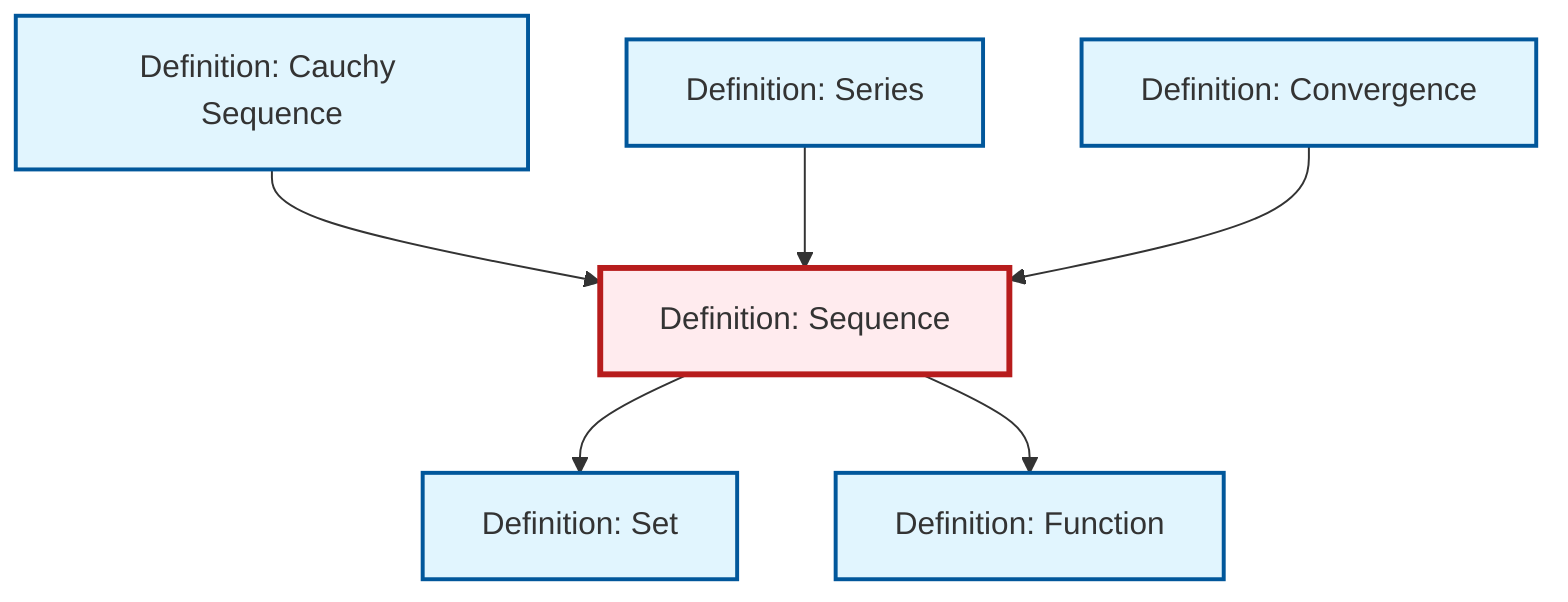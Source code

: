 graph TD
    classDef definition fill:#e1f5fe,stroke:#01579b,stroke-width:2px
    classDef theorem fill:#f3e5f5,stroke:#4a148c,stroke-width:2px
    classDef axiom fill:#fff3e0,stroke:#e65100,stroke-width:2px
    classDef example fill:#e8f5e9,stroke:#1b5e20,stroke-width:2px
    classDef current fill:#ffebee,stroke:#b71c1c,stroke-width:3px
    def-sequence["Definition: Sequence"]:::definition
    def-set["Definition: Set"]:::definition
    def-convergence["Definition: Convergence"]:::definition
    def-cauchy-sequence["Definition: Cauchy Sequence"]:::definition
    def-series["Definition: Series"]:::definition
    def-function["Definition: Function"]:::definition
    def-sequence --> def-set
    def-cauchy-sequence --> def-sequence
    def-series --> def-sequence
    def-convergence --> def-sequence
    def-sequence --> def-function
    class def-sequence current